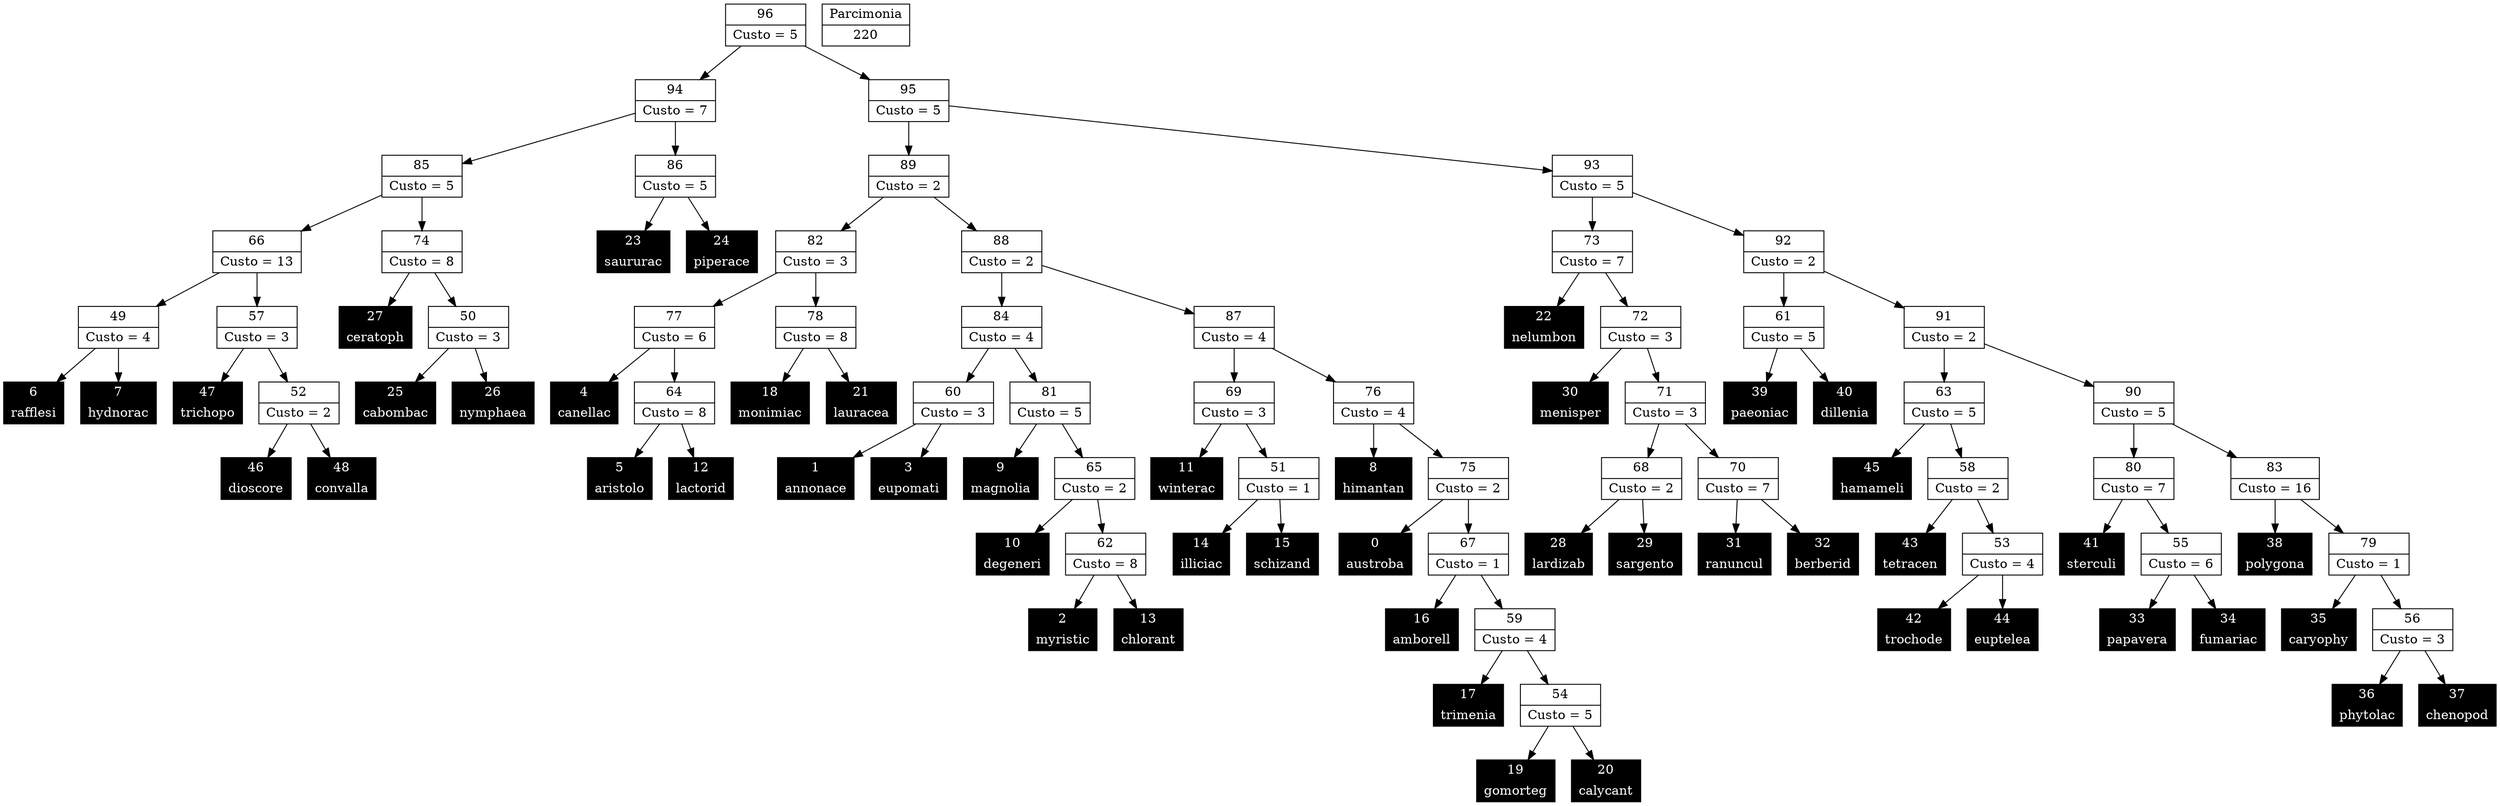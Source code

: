 Digraph G {
0 [shape="record", label="{0 | austroba}",style=filled, color=black, fontcolor=white,fontsize=14, height=0.5]
1 [shape="record", label="{1 | annonace}",style=filled, color=black, fontcolor=white,fontsize=14, height=0.5]
2 [shape="record", label="{2 | myristic}",style=filled, color=black, fontcolor=white,fontsize=14, height=0.5]
3 [shape="record", label="{3 | eupomati}",style=filled, color=black, fontcolor=white,fontsize=14, height=0.5]
4 [shape="record", label="{4 | canellac}",style=filled, color=black, fontcolor=white,fontsize=14, height=0.5]
5 [shape="record", label="{5 | aristolo}",style=filled, color=black, fontcolor=white,fontsize=14, height=0.5]
6 [shape="record", label="{6 | rafflesi}",style=filled, color=black, fontcolor=white,fontsize=14, height=0.5]
7 [shape="record", label="{7 | hydnorac}",style=filled, color=black, fontcolor=white,fontsize=14, height=0.5]
8 [shape="record", label="{8 | himantan}",style=filled, color=black, fontcolor=white,fontsize=14, height=0.5]
9 [shape="record", label="{9 | magnolia}",style=filled, color=black, fontcolor=white,fontsize=14, height=0.5]
10 [shape="record", label="{10 | degeneri}",style=filled, color=black, fontcolor=white,fontsize=14, height=0.5]
11 [shape="record", label="{11 | winterac}",style=filled, color=black, fontcolor=white,fontsize=14, height=0.5]
12 [shape="record", label="{12 | lactorid}",style=filled, color=black, fontcolor=white,fontsize=14, height=0.5]
13 [shape="record", label="{13 | chlorant}",style=filled, color=black, fontcolor=white,fontsize=14, height=0.5]
14 [shape="record", label="{14 | illiciac}",style=filled, color=black, fontcolor=white,fontsize=14, height=0.5]
15 [shape="record", label="{15 | schizand}",style=filled, color=black, fontcolor=white,fontsize=14, height=0.5]
16 [shape="record", label="{16 | amborell}",style=filled, color=black, fontcolor=white,fontsize=14, height=0.5]
17 [shape="record", label="{17 | trimenia}",style=filled, color=black, fontcolor=white,fontsize=14, height=0.5]
18 [shape="record", label="{18 | monimiac}",style=filled, color=black, fontcolor=white,fontsize=14, height=0.5]
19 [shape="record", label="{19 | gomorteg}",style=filled, color=black, fontcolor=white,fontsize=14, height=0.5]
20 [shape="record", label="{20 | calycant}",style=filled, color=black, fontcolor=white,fontsize=14, height=0.5]
21 [shape="record", label="{21 | lauracea}",style=filled, color=black, fontcolor=white,fontsize=14, height=0.5]
22 [shape="record", label="{22 | nelumbon}",style=filled, color=black, fontcolor=white,fontsize=14, height=0.5]
23 [shape="record", label="{23 | saururac}",style=filled, color=black, fontcolor=white,fontsize=14, height=0.5]
24 [shape="record", label="{24 | piperace}",style=filled, color=black, fontcolor=white,fontsize=14, height=0.5]
25 [shape="record", label="{25 | cabombac}",style=filled, color=black, fontcolor=white,fontsize=14, height=0.5]
26 [shape="record", label="{26 | nymphaea}",style=filled, color=black, fontcolor=white,fontsize=14, height=0.5]
27 [shape="record", label="{27 | ceratoph}",style=filled, color=black, fontcolor=white,fontsize=14, height=0.5]
28 [shape="record", label="{28 | lardizab}",style=filled, color=black, fontcolor=white,fontsize=14, height=0.5]
29 [shape="record", label="{29 | sargento}",style=filled, color=black, fontcolor=white,fontsize=14, height=0.5]
30 [shape="record", label="{30 | menisper}",style=filled, color=black, fontcolor=white,fontsize=14, height=0.5]
31 [shape="record", label="{31 | ranuncul}",style=filled, color=black, fontcolor=white,fontsize=14, height=0.5]
32 [shape="record", label="{32 | berberid}",style=filled, color=black, fontcolor=white,fontsize=14, height=0.5]
33 [shape="record", label="{33 | papavera}",style=filled, color=black, fontcolor=white,fontsize=14, height=0.5]
34 [shape="record", label="{34 | fumariac}",style=filled, color=black, fontcolor=white,fontsize=14, height=0.5]
35 [shape="record", label="{35 | caryophy}",style=filled, color=black, fontcolor=white,fontsize=14, height=0.5]
36 [shape="record", label="{36 | phytolac}",style=filled, color=black, fontcolor=white,fontsize=14, height=0.5]
37 [shape="record", label="{37 | chenopod}",style=filled, color=black, fontcolor=white,fontsize=14, height=0.5]
38 [shape="record", label="{38 | polygona}",style=filled, color=black, fontcolor=white,fontsize=14, height=0.5]
39 [shape="record", label="{39 | paeoniac}",style=filled, color=black, fontcolor=white,fontsize=14, height=0.5]
40 [shape="record", label="{40 | dillenia}",style=filled, color=black, fontcolor=white,fontsize=14, height=0.5]
41 [shape="record", label="{41 | sterculi}",style=filled, color=black, fontcolor=white,fontsize=14, height=0.5]
42 [shape="record", label="{42 | trochode}",style=filled, color=black, fontcolor=white,fontsize=14, height=0.5]
43 [shape="record", label="{43 | tetracen}",style=filled, color=black, fontcolor=white,fontsize=14, height=0.5]
44 [shape="record", label="{44 | euptelea}",style=filled, color=black, fontcolor=white,fontsize=14, height=0.5]
45 [shape="record", label="{45 | hamameli}",style=filled, color=black, fontcolor=white,fontsize=14, height=0.5]
46 [shape="record", label="{46 | dioscore}",style=filled, color=black, fontcolor=white,fontsize=14, height=0.5]
47 [shape="record", label="{47 | trichopo}",style=filled, color=black, fontcolor=white,fontsize=14, height=0.5]
48 [shape="record", label="{48 | convalla}",style=filled, color=black, fontcolor=white,fontsize=14, height=0.5]
49 [shape="record", label="{49|Custo = 4}"]
50 [shape="record", label="{50|Custo = 3}"]
51 [shape="record", label="{51|Custo = 1}"]
52 [shape="record", label="{52|Custo = 2}"]
53 [shape="record", label="{53|Custo = 4}"]
54 [shape="record", label="{54|Custo = 5}"]
55 [shape="record", label="{55|Custo = 6}"]
56 [shape="record", label="{56|Custo = 3}"]
57 [shape="record", label="{57|Custo = 3}"]
58 [shape="record", label="{58|Custo = 2}"]
59 [shape="record", label="{59|Custo = 4}"]
60 [shape="record", label="{60|Custo = 3}"]
61 [shape="record", label="{61|Custo = 5}"]
62 [shape="record", label="{62|Custo = 8}"]
63 [shape="record", label="{63|Custo = 5}"]
64 [shape="record", label="{64|Custo = 8}"]
65 [shape="record", label="{65|Custo = 2}"]
66 [shape="record", label="{66|Custo = 13}"]
67 [shape="record", label="{67|Custo = 1}"]
68 [shape="record", label="{68|Custo = 2}"]
69 [shape="record", label="{69|Custo = 3}"]
70 [shape="record", label="{70|Custo = 7}"]
71 [shape="record", label="{71|Custo = 3}"]
72 [shape="record", label="{72|Custo = 3}"]
73 [shape="record", label="{73|Custo = 7}"]
74 [shape="record", label="{74|Custo = 8}"]
75 [shape="record", label="{75|Custo = 2}"]
76 [shape="record", label="{76|Custo = 4}"]
77 [shape="record", label="{77|Custo = 6}"]
78 [shape="record", label="{78|Custo = 8}"]
79 [shape="record", label="{79|Custo = 1}"]
80 [shape="record", label="{80|Custo = 7}"]
81 [shape="record", label="{81|Custo = 5}"]
82 [shape="record", label="{82|Custo = 3}"]
83 [shape="record", label="{83|Custo = 16}"]
84 [shape="record", label="{84|Custo = 4}"]
85 [shape="record", label="{85|Custo = 5}"]
86 [shape="record", label="{86|Custo = 5}"]
87 [shape="record", label="{87|Custo = 4}"]
88 [shape="record", label="{88|Custo = 2}"]
89 [shape="record", label="{89|Custo = 2}"]
90 [shape="record", label="{90|Custo = 5}"]
91 [shape="record", label="{91|Custo = 2}"]
92 [shape="record", label="{92|Custo = 2}"]
93 [shape="record", label="{93|Custo = 5}"]
94 [shape="record", label="{94|Custo = 7}"]
95 [shape="record", label="{95|Custo = 5}"]
96 [shape="record", label="{96|Custo = 5}"]

49->7
49->6
50->26
50->25
51->15
51->14
52->48
52->46
53->44
53->42
54->20
54->19
55->34
55->33
56->37
56->36
57->52
57->47
58->53
58->43
59->54
59->17
60->3
60->1
61->40
61->39
62->13
62->2
63->58
63->45
64->12
64->5
65->62
65->10
66->57
66->49
67->59
67->16
68->29
68->28
69->51
69->11
70->32
70->31
71->70
71->68
72->71
72->30
73->72
73->22
74->50
74->27
75->67
75->0
76->75
76->8
77->64
77->4
78->21
78->18
79->56
79->35
80->55
80->41
81->65
81->9
82->78
82->77
83->79
83->38
84->81
84->60
85->74
85->66
86->24
86->23
87->76
87->69
88->87
88->84
89->88
89->82
90->83
90->80
91->90
91->63
92->91
92->61
93->92
93->73
94->86
94->85
95->93
95->89
96->95
96->94

220 [shape="record", label="{Parcimonia|220}"]
}